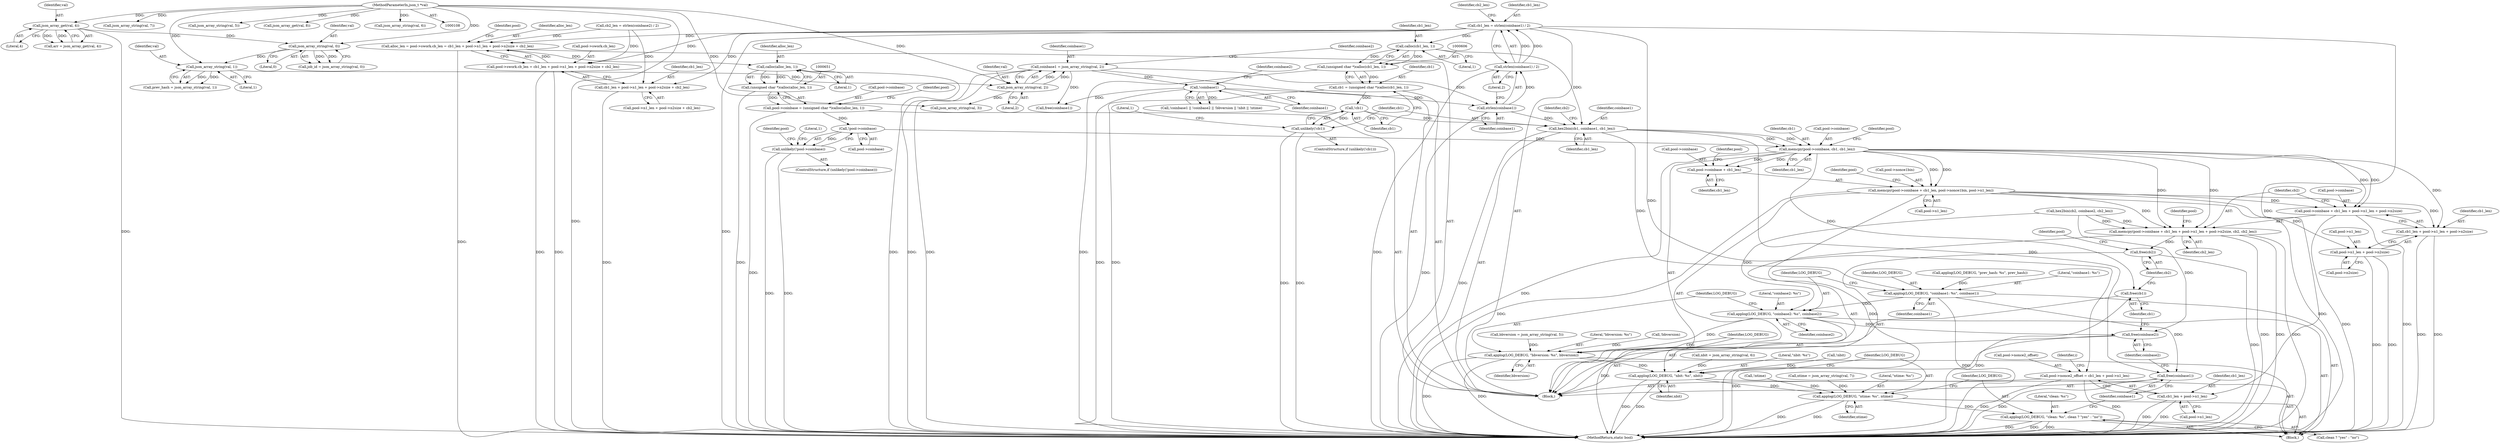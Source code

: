digraph "0_sgminer_910c36089940e81fb85c65b8e63dcd2fac71470c@API" {
"1000291" [label="(Call,cb1_len = strlen(coinbase1) / 2)"];
"1000293" [label="(Call,strlen(coinbase1) / 2)"];
"1000294" [label="(Call,strlen(coinbase1))"];
"1000199" [label="(Call,!coinbase1)"];
"1000160" [label="(Call,coinbase1 = json_array_string(val, 2))"];
"1000162" [label="(Call,json_array_string(val, 2))"];
"1000157" [label="(Call,json_array_string(val, 1))"];
"1000152" [label="(Call,json_array_string(val, 0))"];
"1000135" [label="(Call,json_array_get(val, 4))"];
"1000110" [label="(MethodParameterIn,json_t *val)"];
"1000331" [label="(Call,alloc_len = pool->swork.cb_len = cb1_len + pool->n1_len + pool->n2size + cb2_len)"];
"1000652" [label="(Call,calloc(alloc_len, 1))"];
"1000650" [label="(Call,(unsigned char *)calloc(alloc_len, 1))"];
"1000646" [label="(Call,pool->coinbase = (unsigned char *)calloc(alloc_len, 1))"];
"1000657" [label="(Call,!pool->coinbase)"];
"1000656" [label="(Call,unlikely(!pool->coinbase))"];
"1000664" [label="(Call,memcpy(pool->coinbase, cb1, cb1_len))"];
"1000670" [label="(Call,memcpy(pool->coinbase + cb1_len, pool->nonce1bin, pool->n1_len))"];
"1000682" [label="(Call,memcpy(pool->coinbase + cb1_len + pool->n1_len + pool->n2size, cb2, cb2_len))"];
"1000747" [label="(Call,free(cb2))"];
"1000683" [label="(Call,pool->coinbase + cb1_len + pool->n1_len + pool->n2size)"];
"1000687" [label="(Call,cb1_len + pool->n1_len + pool->n2size)"];
"1000689" [label="(Call,pool->n1_len + pool->n2size)"];
"1000671" [label="(Call,pool->coinbase + cb1_len)"];
"1000745" [label="(Call,free(cb1))"];
"1000333" [label="(Call,pool->swork.cb_len = cb1_len + pool->n1_len + pool->n2size + cb2_len)"];
"1000339" [label="(Call,cb1_len + pool->n1_len + pool->n2size + cb2_len)"];
"1000350" [label="(Call,pool->nonce2_offset = cb1_len + pool->n1_len)"];
"1000354" [label="(Call,cb1_len + pool->n1_len)"];
"1000607" [label="(Call,calloc(cb1_len, 1))"];
"1000605" [label="(Call,(unsigned char *)calloc(cb1_len, 1))"];
"1000603" [label="(Call,cb1 = (unsigned char *)calloc(cb1_len, 1))"];
"1000612" [label="(Call,!cb1)"];
"1000611" [label="(Call,unlikely(!cb1))"];
"1000617" [label="(Call,hex2bin(cb1, coinbase1, cb1_len))"];
"1000714" [label="(Call,applog(LOG_DEBUG, \"coinbase1: %s\", coinbase1))"];
"1000718" [label="(Call,applog(LOG_DEBUG, \"coinbase2: %s\", coinbase2))"];
"1000722" [label="(Call,applog(LOG_DEBUG, \"bbversion: %s\", bbversion))"];
"1000726" [label="(Call,applog(LOG_DEBUG, \"nbit: %s\", nbit))"];
"1000730" [label="(Call,applog(LOG_DEBUG, \"ntime: %s\", ntime))"];
"1000734" [label="(Call,applog(LOG_DEBUG, \"clean: %s\", clean ? \"yes\" : \"no\"))"];
"1000743" [label="(Call,free(coinbase2))"];
"1000741" [label="(Call,free(coinbase1))"];
"1000620" [label="(Identifier,cb1_len)"];
"1000687" [label="(Call,cb1_len + pool->n1_len + pool->n2size)"];
"1000729" [label="(Identifier,nbit)"];
"1000198" [label="(Call,!coinbase1 || !coinbase2 || !bbversion || !nbit || !ntime)"];
"1000182" [label="(Call,json_array_string(val, 7))"];
"1000199" [label="(Call,!coinbase1)"];
"1000714" [label="(Call,applog(LOG_DEBUG, \"coinbase1: %s\", coinbase1))"];
"1000734" [label="(Call,applog(LOG_DEBUG, \"clean: %s\", clean ? \"yes\" : \"no\"))"];
"1000722" [label="(Call,applog(LOG_DEBUG, \"bbversion: %s\", bbversion))"];
"1000295" [label="(Identifier,coinbase1)"];
"1000154" [label="(Literal,0)"];
"1000170" [label="(Call,bbversion = json_array_string(val, 5))"];
"1000135" [label="(Call,json_array_get(val, 4))"];
"1000689" [label="(Call,pool->n1_len + pool->n2size)"];
"1000205" [label="(Call,!bbversion)"];
"1000164" [label="(Literal,2)"];
"1000653" [label="(Identifier,alloc_len)"];
"1000658" [label="(Call,pool->coinbase)"];
"1000175" [label="(Call,nbit = json_array_string(val, 6))"];
"1000696" [label="(Identifier,cb2)"];
"1000355" [label="(Identifier,cb1_len)"];
"1000612" [label="(Call,!cb1)"];
"1000133" [label="(Call,arr = json_array_get(val, 4))"];
"1000652" [label="(Call,calloc(alloc_len, 1))"];
"1000110" [label="(MethodParameterIn,json_t *val)"];
"1000741" [label="(Call,free(coinbase1))"];
"1000744" [label="(Identifier,coinbase2)"];
"1000693" [label="(Call,pool->n2size)"];
"1000715" [label="(Identifier,LOG_DEBUG)"];
"1000613" [label="(Identifier,cb1)"];
"1000160" [label="(Call,coinbase1 = json_array_string(val, 2))"];
"1000735" [label="(Identifier,LOG_DEBUG)"];
"1000669" [label="(Identifier,cb1_len)"];
"1000662" [label="(Literal,1)"];
"1000356" [label="(Call,pool->n1_len)"];
"1000334" [label="(Call,pool->swork.cb_len)"];
"1000200" [label="(Identifier,coinbase1)"];
"1000136" [label="(Identifier,val)"];
"1000723" [label="(Identifier,LOG_DEBUG)"];
"1000685" [label="(Identifier,pool)"];
"1000728" [label="(Literal,\"nbit: %s\")"];
"1000150" [label="(Call,job_id = json_array_string(val, 0))"];
"1000670" [label="(Call,memcpy(pool->coinbase + cb1_len, pool->nonce1bin, pool->n1_len))"];
"1000646" [label="(Call,pool->coinbase = (unsigned char *)calloc(alloc_len, 1))"];
"1000672" [label="(Call,pool->coinbase)"];
"1000161" [label="(Identifier,coinbase1)"];
"1000296" [label="(Literal,2)"];
"1000167" [label="(Call,json_array_string(val, 3))"];
"1000655" [label="(ControlStructure,if (unlikely(!pool->coinbase)))"];
"1000725" [label="(Identifier,bbversion)"];
"1000609" [label="(Literal,1)"];
"1000605" [label="(Call,(unsigned char *)calloc(cb1_len, 1))"];
"1000727" [label="(Identifier,LOG_DEBUG)"];
"1000742" [label="(Identifier,coinbase1)"];
"1000298" [label="(Identifier,cb2_len)"];
"1000111" [label="(Block,)"];
"1000718" [label="(Call,applog(LOG_DEBUG, \"coinbase2: %s\", coinbase2))"];
"1000208" [label="(Call,!nbit)"];
"1000354" [label="(Call,cb1_len + pool->n1_len)"];
"1000657" [label="(Call,!pool->coinbase)"];
"1000610" [label="(ControlStructure,if (unlikely(!cb1)))"];
"1000730" [label="(Call,applog(LOG_DEBUG, \"ntime: %s\", ntime))"];
"1000210" [label="(Call,!ntime)"];
"1000615" [label="(Literal,1)"];
"1000158" [label="(Identifier,val)"];
"1000607" [label="(Call,calloc(cb1_len, 1))"];
"1000745" [label="(Call,free(cb1))"];
"1000721" [label="(Identifier,coinbase2)"];
"1000677" [label="(Identifier,pool)"];
"1000768" [label="(MethodReturn,static bool)"];
"1000162" [label="(Call,json_array_string(val, 2))"];
"1000172" [label="(Call,json_array_string(val, 5))"];
"1000333" [label="(Call,pool->swork.cb_len = cb1_len + pool->n1_len + pool->n2size + cb2_len)"];
"1000679" [label="(Call,pool->n1_len)"];
"1000673" [label="(Identifier,pool)"];
"1000603" [label="(Call,cb1 = (unsigned char *)calloc(cb1_len, 1))"];
"1000188" [label="(Call,json_array_get(val, 8))"];
"1000747" [label="(Call,free(cb2))"];
"1000619" [label="(Identifier,coinbase1)"];
"1000684" [label="(Call,pool->coinbase)"];
"1000203" [label="(Identifier,coinbase2)"];
"1000180" [label="(Call,ntime = json_array_string(val, 7))"];
"1000137" [label="(Literal,4)"];
"1000622" [label="(Identifier,cb2)"];
"1000676" [label="(Call,pool->nonce1bin)"];
"1000223" [label="(Call,free(coinbase1))"];
"1000710" [label="(Call,applog(LOG_DEBUG, \"prev_hash: %s\", prev_hash))"];
"1000726" [label="(Call,applog(LOG_DEBUG, \"nbit: %s\", nbit))"];
"1000177" [label="(Call,json_array_string(val, 6))"];
"1000157" [label="(Call,json_array_string(val, 1))"];
"1000331" [label="(Call,alloc_len = pool->swork.cb_len = cb1_len + pool->n1_len + pool->n2size + cb2_len)"];
"1000690" [label="(Call,pool->n1_len)"];
"1000737" [label="(Call,clean ? \"yes\" : \"no\")"];
"1000339" [label="(Call,cb1_len + pool->n1_len + pool->n2size + cb2_len)"];
"1000671" [label="(Call,pool->coinbase + cb1_len)"];
"1000291" [label="(Call,cb1_len = strlen(coinbase1) / 2)"];
"1000618" [label="(Identifier,cb1)"];
"1000682" [label="(Call,memcpy(pool->coinbase + cb1_len + pool->n1_len + pool->n2size, cb2, cb2_len))"];
"1000743" [label="(Call,free(coinbase2))"];
"1000668" [label="(Identifier,cb1)"];
"1000724" [label="(Literal,\"bbversion: %s\")"];
"1000611" [label="(Call,unlikely(!cb1))"];
"1000731" [label="(Identifier,LOG_DEBUG)"];
"1000647" [label="(Call,pool->coinbase)"];
"1000659" [label="(Identifier,pool)"];
"1000697" [label="(Identifier,cb2_len)"];
"1000293" [label="(Call,strlen(coinbase1) / 2)"];
"1000155" [label="(Call,prev_hash = json_array_string(val, 1))"];
"1000733" [label="(Identifier,ntime)"];
"1000732" [label="(Literal,\"ntime: %s\")"];
"1000746" [label="(Identifier,cb1)"];
"1000166" [label="(Identifier,coinbase2)"];
"1000656" [label="(Call,unlikely(!pool->coinbase))"];
"1000350" [label="(Call,pool->nonce2_offset = cb1_len + pool->n1_len)"];
"1000163" [label="(Identifier,val)"];
"1000352" [label="(Identifier,pool)"];
"1000716" [label="(Literal,\"coinbase1: %s\")"];
"1000675" [label="(Identifier,cb1_len)"];
"1000717" [label="(Identifier,coinbase1)"];
"1000153" [label="(Identifier,val)"];
"1000152" [label="(Call,json_array_string(val, 0))"];
"1000705" [label="(Block,)"];
"1000688" [label="(Identifier,cb1_len)"];
"1000650" [label="(Call,(unsigned char *)calloc(alloc_len, 1))"];
"1000736" [label="(Literal,\"clean: %s\")"];
"1000617" [label="(Call,hex2bin(cb1, coinbase1, cb1_len))"];
"1000666" [label="(Identifier,pool)"];
"1000361" [label="(Identifier,i)"];
"1000654" [label="(Literal,1)"];
"1000341" [label="(Call,pool->n1_len + pool->n2size + cb2_len)"];
"1000665" [label="(Call,pool->coinbase)"];
"1000664" [label="(Call,memcpy(pool->coinbase, cb1, cb1_len))"];
"1000292" [label="(Identifier,cb1_len)"];
"1000340" [label="(Identifier,cb1_len)"];
"1000720" [label="(Literal,\"coinbase2: %s\")"];
"1000159" [label="(Literal,1)"];
"1000751" [label="(Identifier,pool)"];
"1000604" [label="(Identifier,cb1)"];
"1000683" [label="(Call,pool->coinbase + cb1_len + pool->n1_len + pool->n2size)"];
"1000635" [label="(Call,hex2bin(cb2, coinbase2, cb2_len))"];
"1000719" [label="(Identifier,LOG_DEBUG)"];
"1000701" [label="(Identifier,pool)"];
"1000748" [label="(Identifier,cb2)"];
"1000332" [label="(Identifier,alloc_len)"];
"1000294" [label="(Call,strlen(coinbase1))"];
"1000351" [label="(Call,pool->nonce2_offset)"];
"1000608" [label="(Identifier,cb1_len)"];
"1000297" [label="(Call,cb2_len = strlen(coinbase2) / 2)"];
"1000291" -> "1000111"  [label="AST: "];
"1000291" -> "1000293"  [label="CFG: "];
"1000292" -> "1000291"  [label="AST: "];
"1000293" -> "1000291"  [label="AST: "];
"1000298" -> "1000291"  [label="CFG: "];
"1000291" -> "1000768"  [label="DDG: "];
"1000293" -> "1000291"  [label="DDG: "];
"1000293" -> "1000291"  [label="DDG: "];
"1000291" -> "1000331"  [label="DDG: "];
"1000291" -> "1000333"  [label="DDG: "];
"1000291" -> "1000339"  [label="DDG: "];
"1000291" -> "1000350"  [label="DDG: "];
"1000291" -> "1000354"  [label="DDG: "];
"1000291" -> "1000607"  [label="DDG: "];
"1000293" -> "1000296"  [label="CFG: "];
"1000294" -> "1000293"  [label="AST: "];
"1000296" -> "1000293"  [label="AST: "];
"1000293" -> "1000768"  [label="DDG: "];
"1000294" -> "1000293"  [label="DDG: "];
"1000294" -> "1000295"  [label="CFG: "];
"1000295" -> "1000294"  [label="AST: "];
"1000296" -> "1000294"  [label="CFG: "];
"1000294" -> "1000768"  [label="DDG: "];
"1000199" -> "1000294"  [label="DDG: "];
"1000160" -> "1000294"  [label="DDG: "];
"1000294" -> "1000617"  [label="DDG: "];
"1000199" -> "1000198"  [label="AST: "];
"1000199" -> "1000200"  [label="CFG: "];
"1000200" -> "1000199"  [label="AST: "];
"1000203" -> "1000199"  [label="CFG: "];
"1000198" -> "1000199"  [label="CFG: "];
"1000199" -> "1000768"  [label="DDG: "];
"1000199" -> "1000198"  [label="DDG: "];
"1000160" -> "1000199"  [label="DDG: "];
"1000199" -> "1000223"  [label="DDG: "];
"1000160" -> "1000111"  [label="AST: "];
"1000160" -> "1000162"  [label="CFG: "];
"1000161" -> "1000160"  [label="AST: "];
"1000162" -> "1000160"  [label="AST: "];
"1000166" -> "1000160"  [label="CFG: "];
"1000160" -> "1000768"  [label="DDG: "];
"1000160" -> "1000768"  [label="DDG: "];
"1000162" -> "1000160"  [label="DDG: "];
"1000162" -> "1000160"  [label="DDG: "];
"1000160" -> "1000223"  [label="DDG: "];
"1000162" -> "1000164"  [label="CFG: "];
"1000163" -> "1000162"  [label="AST: "];
"1000164" -> "1000162"  [label="AST: "];
"1000157" -> "1000162"  [label="DDG: "];
"1000110" -> "1000162"  [label="DDG: "];
"1000162" -> "1000167"  [label="DDG: "];
"1000157" -> "1000155"  [label="AST: "];
"1000157" -> "1000159"  [label="CFG: "];
"1000158" -> "1000157"  [label="AST: "];
"1000159" -> "1000157"  [label="AST: "];
"1000155" -> "1000157"  [label="CFG: "];
"1000157" -> "1000155"  [label="DDG: "];
"1000157" -> "1000155"  [label="DDG: "];
"1000152" -> "1000157"  [label="DDG: "];
"1000110" -> "1000157"  [label="DDG: "];
"1000152" -> "1000150"  [label="AST: "];
"1000152" -> "1000154"  [label="CFG: "];
"1000153" -> "1000152"  [label="AST: "];
"1000154" -> "1000152"  [label="AST: "];
"1000150" -> "1000152"  [label="CFG: "];
"1000152" -> "1000150"  [label="DDG: "];
"1000152" -> "1000150"  [label="DDG: "];
"1000135" -> "1000152"  [label="DDG: "];
"1000110" -> "1000152"  [label="DDG: "];
"1000135" -> "1000133"  [label="AST: "];
"1000135" -> "1000137"  [label="CFG: "];
"1000136" -> "1000135"  [label="AST: "];
"1000137" -> "1000135"  [label="AST: "];
"1000133" -> "1000135"  [label="CFG: "];
"1000135" -> "1000768"  [label="DDG: "];
"1000135" -> "1000133"  [label="DDG: "];
"1000135" -> "1000133"  [label="DDG: "];
"1000110" -> "1000135"  [label="DDG: "];
"1000110" -> "1000108"  [label="AST: "];
"1000110" -> "1000768"  [label="DDG: "];
"1000110" -> "1000167"  [label="DDG: "];
"1000110" -> "1000172"  [label="DDG: "];
"1000110" -> "1000177"  [label="DDG: "];
"1000110" -> "1000182"  [label="DDG: "];
"1000110" -> "1000188"  [label="DDG: "];
"1000331" -> "1000111"  [label="AST: "];
"1000331" -> "1000333"  [label="CFG: "];
"1000332" -> "1000331"  [label="AST: "];
"1000333" -> "1000331"  [label="AST: "];
"1000352" -> "1000331"  [label="CFG: "];
"1000331" -> "1000768"  [label="DDG: "];
"1000333" -> "1000331"  [label="DDG: "];
"1000297" -> "1000331"  [label="DDG: "];
"1000331" -> "1000652"  [label="DDG: "];
"1000652" -> "1000650"  [label="AST: "];
"1000652" -> "1000654"  [label="CFG: "];
"1000653" -> "1000652"  [label="AST: "];
"1000654" -> "1000652"  [label="AST: "];
"1000650" -> "1000652"  [label="CFG: "];
"1000652" -> "1000768"  [label="DDG: "];
"1000652" -> "1000650"  [label="DDG: "];
"1000652" -> "1000650"  [label="DDG: "];
"1000650" -> "1000646"  [label="AST: "];
"1000651" -> "1000650"  [label="AST: "];
"1000646" -> "1000650"  [label="CFG: "];
"1000650" -> "1000768"  [label="DDG: "];
"1000650" -> "1000646"  [label="DDG: "];
"1000646" -> "1000111"  [label="AST: "];
"1000647" -> "1000646"  [label="AST: "];
"1000659" -> "1000646"  [label="CFG: "];
"1000646" -> "1000768"  [label="DDG: "];
"1000646" -> "1000657"  [label="DDG: "];
"1000657" -> "1000656"  [label="AST: "];
"1000657" -> "1000658"  [label="CFG: "];
"1000658" -> "1000657"  [label="AST: "];
"1000656" -> "1000657"  [label="CFG: "];
"1000657" -> "1000656"  [label="DDG: "];
"1000657" -> "1000664"  [label="DDG: "];
"1000656" -> "1000655"  [label="AST: "];
"1000662" -> "1000656"  [label="CFG: "];
"1000666" -> "1000656"  [label="CFG: "];
"1000656" -> "1000768"  [label="DDG: "];
"1000656" -> "1000768"  [label="DDG: "];
"1000664" -> "1000111"  [label="AST: "];
"1000664" -> "1000669"  [label="CFG: "];
"1000665" -> "1000664"  [label="AST: "];
"1000668" -> "1000664"  [label="AST: "];
"1000669" -> "1000664"  [label="AST: "];
"1000673" -> "1000664"  [label="CFG: "];
"1000664" -> "1000768"  [label="DDG: "];
"1000617" -> "1000664"  [label="DDG: "];
"1000617" -> "1000664"  [label="DDG: "];
"1000664" -> "1000670"  [label="DDG: "];
"1000664" -> "1000670"  [label="DDG: "];
"1000664" -> "1000671"  [label="DDG: "];
"1000664" -> "1000671"  [label="DDG: "];
"1000664" -> "1000682"  [label="DDG: "];
"1000664" -> "1000682"  [label="DDG: "];
"1000664" -> "1000683"  [label="DDG: "];
"1000664" -> "1000683"  [label="DDG: "];
"1000664" -> "1000687"  [label="DDG: "];
"1000664" -> "1000745"  [label="DDG: "];
"1000670" -> "1000111"  [label="AST: "];
"1000670" -> "1000679"  [label="CFG: "];
"1000671" -> "1000670"  [label="AST: "];
"1000676" -> "1000670"  [label="AST: "];
"1000679" -> "1000670"  [label="AST: "];
"1000685" -> "1000670"  [label="CFG: "];
"1000670" -> "1000768"  [label="DDG: "];
"1000670" -> "1000768"  [label="DDG: "];
"1000670" -> "1000768"  [label="DDG: "];
"1000670" -> "1000682"  [label="DDG: "];
"1000670" -> "1000683"  [label="DDG: "];
"1000670" -> "1000687"  [label="DDG: "];
"1000670" -> "1000689"  [label="DDG: "];
"1000682" -> "1000111"  [label="AST: "];
"1000682" -> "1000697"  [label="CFG: "];
"1000683" -> "1000682"  [label="AST: "];
"1000696" -> "1000682"  [label="AST: "];
"1000697" -> "1000682"  [label="AST: "];
"1000701" -> "1000682"  [label="CFG: "];
"1000682" -> "1000768"  [label="DDG: "];
"1000682" -> "1000768"  [label="DDG: "];
"1000682" -> "1000768"  [label="DDG: "];
"1000635" -> "1000682"  [label="DDG: "];
"1000635" -> "1000682"  [label="DDG: "];
"1000682" -> "1000747"  [label="DDG: "];
"1000747" -> "1000111"  [label="AST: "];
"1000747" -> "1000748"  [label="CFG: "];
"1000748" -> "1000747"  [label="AST: "];
"1000751" -> "1000747"  [label="CFG: "];
"1000747" -> "1000768"  [label="DDG: "];
"1000683" -> "1000687"  [label="CFG: "];
"1000684" -> "1000683"  [label="AST: "];
"1000687" -> "1000683"  [label="AST: "];
"1000696" -> "1000683"  [label="CFG: "];
"1000683" -> "1000768"  [label="DDG: "];
"1000683" -> "1000768"  [label="DDG: "];
"1000687" -> "1000689"  [label="CFG: "];
"1000688" -> "1000687"  [label="AST: "];
"1000689" -> "1000687"  [label="AST: "];
"1000687" -> "1000768"  [label="DDG: "];
"1000687" -> "1000768"  [label="DDG: "];
"1000689" -> "1000693"  [label="CFG: "];
"1000690" -> "1000689"  [label="AST: "];
"1000693" -> "1000689"  [label="AST: "];
"1000689" -> "1000768"  [label="DDG: "];
"1000689" -> "1000768"  [label="DDG: "];
"1000671" -> "1000675"  [label="CFG: "];
"1000672" -> "1000671"  [label="AST: "];
"1000675" -> "1000671"  [label="AST: "];
"1000677" -> "1000671"  [label="CFG: "];
"1000745" -> "1000111"  [label="AST: "];
"1000745" -> "1000746"  [label="CFG: "];
"1000746" -> "1000745"  [label="AST: "];
"1000748" -> "1000745"  [label="CFG: "];
"1000745" -> "1000768"  [label="DDG: "];
"1000333" -> "1000339"  [label="CFG: "];
"1000334" -> "1000333"  [label="AST: "];
"1000339" -> "1000333"  [label="AST: "];
"1000333" -> "1000768"  [label="DDG: "];
"1000333" -> "1000768"  [label="DDG: "];
"1000297" -> "1000333"  [label="DDG: "];
"1000339" -> "1000341"  [label="CFG: "];
"1000340" -> "1000339"  [label="AST: "];
"1000341" -> "1000339"  [label="AST: "];
"1000339" -> "1000768"  [label="DDG: "];
"1000297" -> "1000339"  [label="DDG: "];
"1000350" -> "1000111"  [label="AST: "];
"1000350" -> "1000354"  [label="CFG: "];
"1000351" -> "1000350"  [label="AST: "];
"1000354" -> "1000350"  [label="AST: "];
"1000361" -> "1000350"  [label="CFG: "];
"1000350" -> "1000768"  [label="DDG: "];
"1000350" -> "1000768"  [label="DDG: "];
"1000354" -> "1000356"  [label="CFG: "];
"1000355" -> "1000354"  [label="AST: "];
"1000356" -> "1000354"  [label="AST: "];
"1000354" -> "1000768"  [label="DDG: "];
"1000354" -> "1000768"  [label="DDG: "];
"1000607" -> "1000605"  [label="AST: "];
"1000607" -> "1000609"  [label="CFG: "];
"1000608" -> "1000607"  [label="AST: "];
"1000609" -> "1000607"  [label="AST: "];
"1000605" -> "1000607"  [label="CFG: "];
"1000607" -> "1000605"  [label="DDG: "];
"1000607" -> "1000605"  [label="DDG: "];
"1000607" -> "1000617"  [label="DDG: "];
"1000605" -> "1000603"  [label="AST: "];
"1000606" -> "1000605"  [label="AST: "];
"1000603" -> "1000605"  [label="CFG: "];
"1000605" -> "1000768"  [label="DDG: "];
"1000605" -> "1000603"  [label="DDG: "];
"1000603" -> "1000111"  [label="AST: "];
"1000604" -> "1000603"  [label="AST: "];
"1000613" -> "1000603"  [label="CFG: "];
"1000603" -> "1000768"  [label="DDG: "];
"1000603" -> "1000612"  [label="DDG: "];
"1000612" -> "1000611"  [label="AST: "];
"1000612" -> "1000613"  [label="CFG: "];
"1000613" -> "1000612"  [label="AST: "];
"1000611" -> "1000612"  [label="CFG: "];
"1000612" -> "1000611"  [label="DDG: "];
"1000612" -> "1000617"  [label="DDG: "];
"1000611" -> "1000610"  [label="AST: "];
"1000615" -> "1000611"  [label="CFG: "];
"1000618" -> "1000611"  [label="CFG: "];
"1000611" -> "1000768"  [label="DDG: "];
"1000611" -> "1000768"  [label="DDG: "];
"1000617" -> "1000111"  [label="AST: "];
"1000617" -> "1000620"  [label="CFG: "];
"1000618" -> "1000617"  [label="AST: "];
"1000619" -> "1000617"  [label="AST: "];
"1000620" -> "1000617"  [label="AST: "];
"1000622" -> "1000617"  [label="CFG: "];
"1000617" -> "1000768"  [label="DDG: "];
"1000617" -> "1000714"  [label="DDG: "];
"1000617" -> "1000741"  [label="DDG: "];
"1000714" -> "1000705"  [label="AST: "];
"1000714" -> "1000717"  [label="CFG: "];
"1000715" -> "1000714"  [label="AST: "];
"1000716" -> "1000714"  [label="AST: "];
"1000717" -> "1000714"  [label="AST: "];
"1000719" -> "1000714"  [label="CFG: "];
"1000714" -> "1000768"  [label="DDG: "];
"1000710" -> "1000714"  [label="DDG: "];
"1000714" -> "1000718"  [label="DDG: "];
"1000714" -> "1000741"  [label="DDG: "];
"1000718" -> "1000705"  [label="AST: "];
"1000718" -> "1000721"  [label="CFG: "];
"1000719" -> "1000718"  [label="AST: "];
"1000720" -> "1000718"  [label="AST: "];
"1000721" -> "1000718"  [label="AST: "];
"1000723" -> "1000718"  [label="CFG: "];
"1000718" -> "1000768"  [label="DDG: "];
"1000635" -> "1000718"  [label="DDG: "];
"1000718" -> "1000722"  [label="DDG: "];
"1000718" -> "1000743"  [label="DDG: "];
"1000722" -> "1000705"  [label="AST: "];
"1000722" -> "1000725"  [label="CFG: "];
"1000723" -> "1000722"  [label="AST: "];
"1000724" -> "1000722"  [label="AST: "];
"1000725" -> "1000722"  [label="AST: "];
"1000727" -> "1000722"  [label="CFG: "];
"1000722" -> "1000768"  [label="DDG: "];
"1000722" -> "1000768"  [label="DDG: "];
"1000205" -> "1000722"  [label="DDG: "];
"1000170" -> "1000722"  [label="DDG: "];
"1000722" -> "1000726"  [label="DDG: "];
"1000726" -> "1000705"  [label="AST: "];
"1000726" -> "1000729"  [label="CFG: "];
"1000727" -> "1000726"  [label="AST: "];
"1000728" -> "1000726"  [label="AST: "];
"1000729" -> "1000726"  [label="AST: "];
"1000731" -> "1000726"  [label="CFG: "];
"1000726" -> "1000768"  [label="DDG: "];
"1000726" -> "1000768"  [label="DDG: "];
"1000208" -> "1000726"  [label="DDG: "];
"1000175" -> "1000726"  [label="DDG: "];
"1000726" -> "1000730"  [label="DDG: "];
"1000730" -> "1000705"  [label="AST: "];
"1000730" -> "1000733"  [label="CFG: "];
"1000731" -> "1000730"  [label="AST: "];
"1000732" -> "1000730"  [label="AST: "];
"1000733" -> "1000730"  [label="AST: "];
"1000735" -> "1000730"  [label="CFG: "];
"1000730" -> "1000768"  [label="DDG: "];
"1000730" -> "1000768"  [label="DDG: "];
"1000180" -> "1000730"  [label="DDG: "];
"1000210" -> "1000730"  [label="DDG: "];
"1000730" -> "1000734"  [label="DDG: "];
"1000734" -> "1000705"  [label="AST: "];
"1000734" -> "1000737"  [label="CFG: "];
"1000735" -> "1000734"  [label="AST: "];
"1000736" -> "1000734"  [label="AST: "];
"1000737" -> "1000734"  [label="AST: "];
"1000742" -> "1000734"  [label="CFG: "];
"1000734" -> "1000768"  [label="DDG: "];
"1000734" -> "1000768"  [label="DDG: "];
"1000734" -> "1000768"  [label="DDG: "];
"1000743" -> "1000111"  [label="AST: "];
"1000743" -> "1000744"  [label="CFG: "];
"1000744" -> "1000743"  [label="AST: "];
"1000746" -> "1000743"  [label="CFG: "];
"1000743" -> "1000768"  [label="DDG: "];
"1000635" -> "1000743"  [label="DDG: "];
"1000741" -> "1000111"  [label="AST: "];
"1000741" -> "1000742"  [label="CFG: "];
"1000742" -> "1000741"  [label="AST: "];
"1000744" -> "1000741"  [label="CFG: "];
"1000741" -> "1000768"  [label="DDG: "];
}
